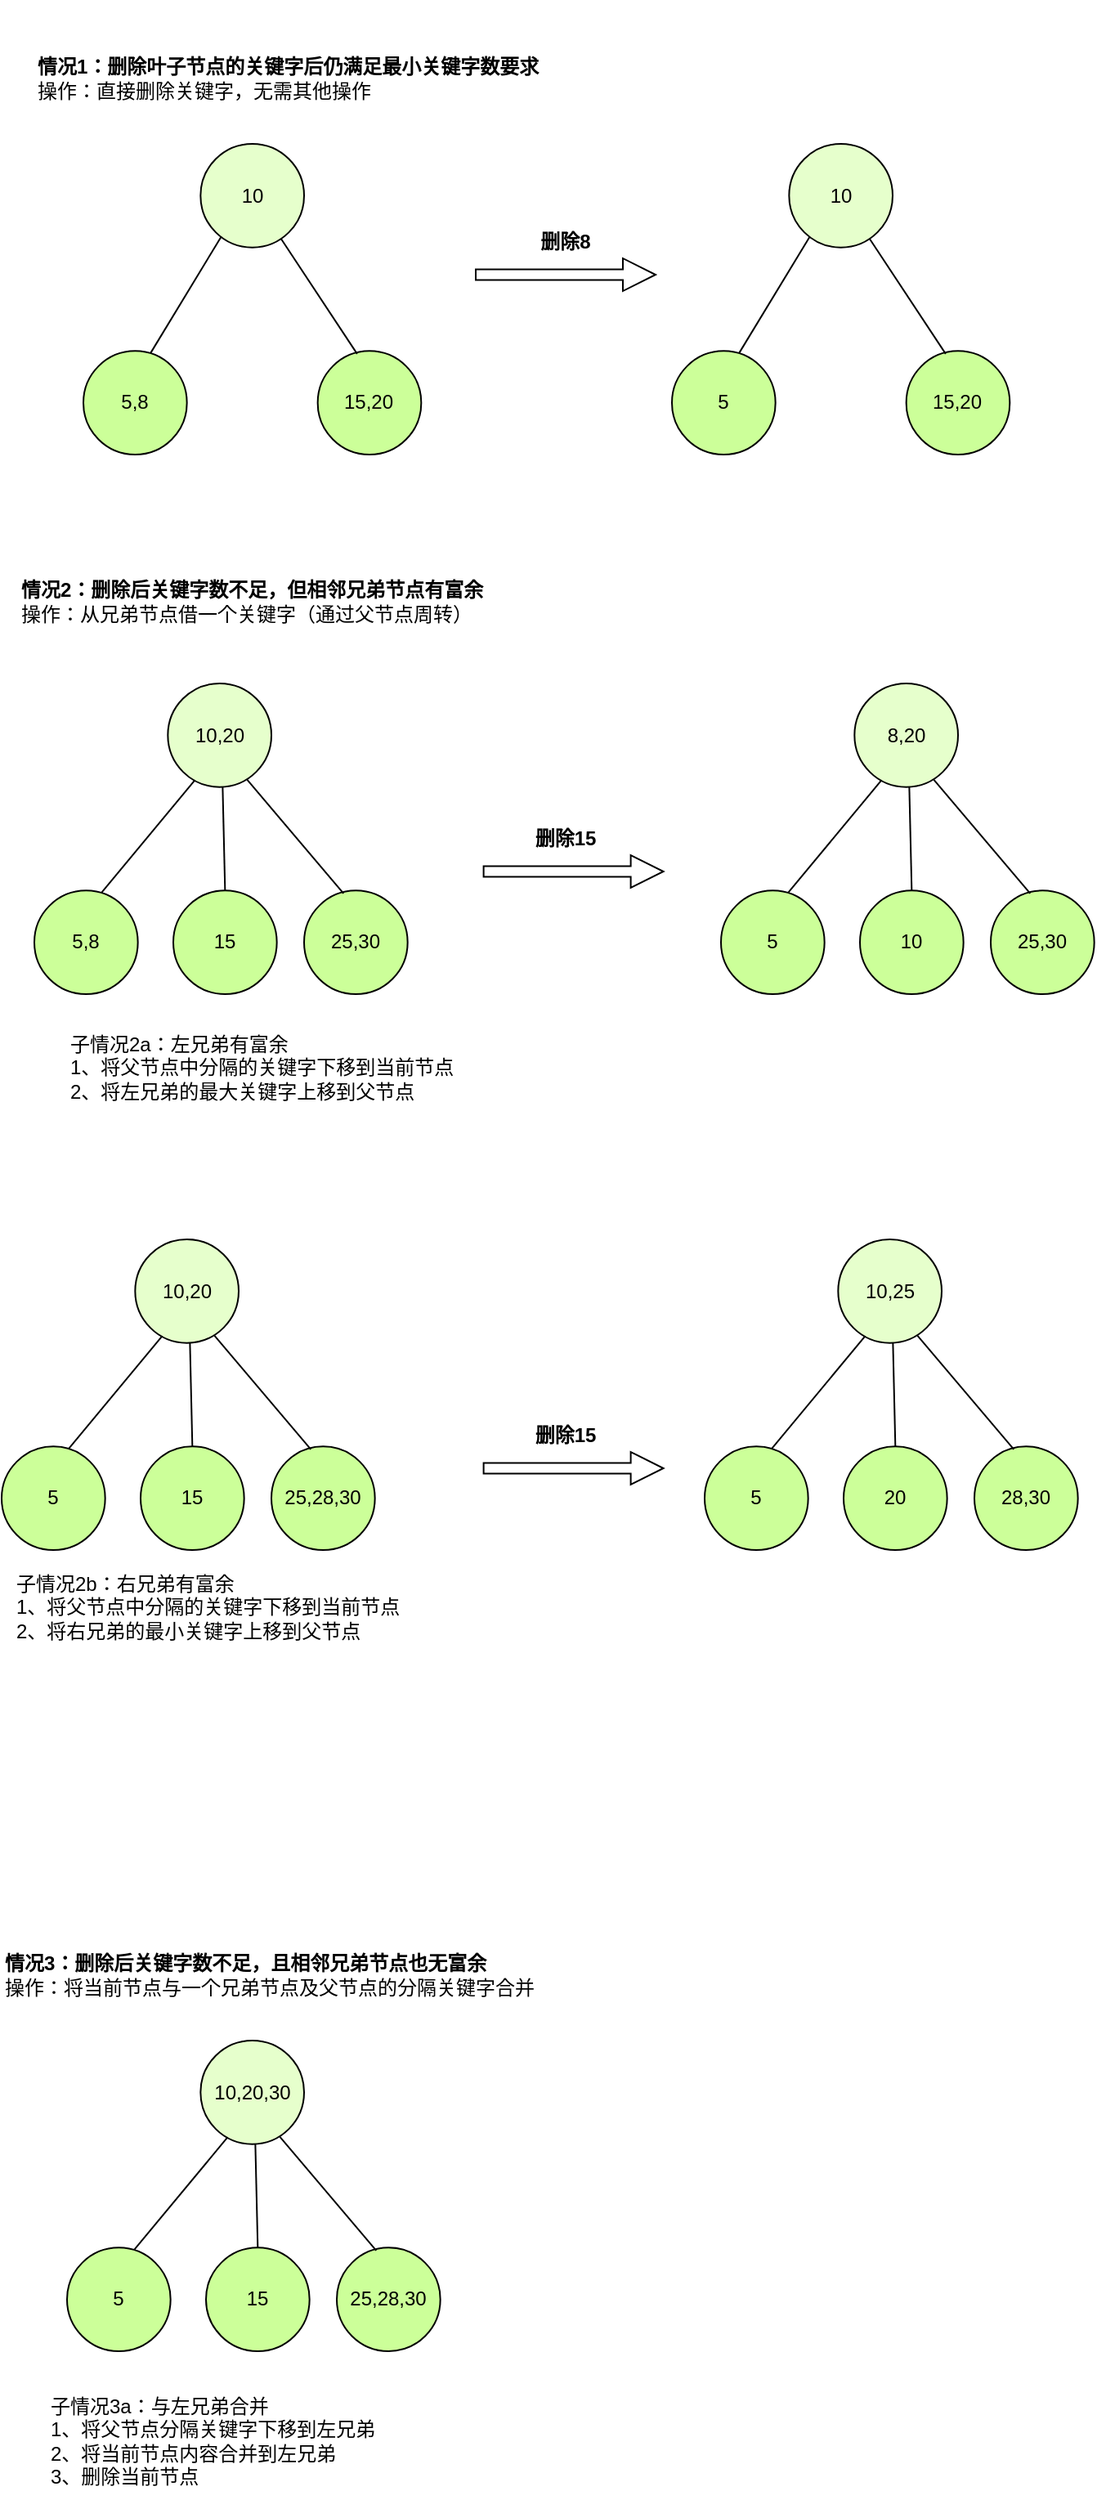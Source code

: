 <mxfile version="28.0.6">
  <diagram name="第 1 页" id="fIbPTTzMzk3BGhx-KFtS">
    <mxGraphModel dx="854" dy="373" grid="1" gridSize="10" guides="1" tooltips="1" connect="1" arrows="1" fold="1" page="1" pageScale="1" pageWidth="827" pageHeight="1169" math="0" shadow="0">
      <root>
        <mxCell id="0" />
        <mxCell id="1" parent="0" />
        <mxCell id="8vCnK32GKlkzvUL6mrDK-2" style="edgeStyle=orthogonalEdgeStyle;rounded=0;orthogonalLoop=1;jettySize=auto;html=1;exitX=0.5;exitY=1;exitDx=0;exitDy=0;" edge="1" parent="1">
          <mxGeometry relative="1" as="geometry">
            <mxPoint x="255.75" y="60" as="sourcePoint" />
            <mxPoint x="255.75" y="60" as="targetPoint" />
          </mxGeometry>
        </mxCell>
        <mxCell id="8vCnK32GKlkzvUL6mrDK-7" value="" style="group" vertex="1" connectable="0" parent="1">
          <mxGeometry x="130" y="140" width="206.663" height="190" as="geometry" />
        </mxCell>
        <mxCell id="8vCnK32GKlkzvUL6mrDK-8" value="" style="group" vertex="1" connectable="0" parent="8vCnK32GKlkzvUL6mrDK-7">
          <mxGeometry x="71.67" width="70" height="63.333" as="geometry" />
        </mxCell>
        <mxCell id="8vCnK32GKlkzvUL6mrDK-9" value="" style="group" vertex="1" connectable="0" parent="8vCnK32GKlkzvUL6mrDK-8">
          <mxGeometry width="63.333" height="63.333" as="geometry" />
        </mxCell>
        <mxCell id="8vCnK32GKlkzvUL6mrDK-10" value="10" style="ellipse;whiteSpace=wrap;html=1;aspect=fixed;fillColor=#E6FFCC;" vertex="1" parent="8vCnK32GKlkzvUL6mrDK-9">
          <mxGeometry width="63.333" height="63.333" as="geometry" />
        </mxCell>
        <mxCell id="8vCnK32GKlkzvUL6mrDK-11" value="" style="group" vertex="1" connectable="0" parent="8vCnK32GKlkzvUL6mrDK-7">
          <mxGeometry y="126.667" width="63.333" height="63.333" as="geometry" />
        </mxCell>
        <mxCell id="8vCnK32GKlkzvUL6mrDK-12" value="5,8" style="ellipse;whiteSpace=wrap;html=1;aspect=fixed;fillColor=#CCFF99;" vertex="1" parent="8vCnK32GKlkzvUL6mrDK-11">
          <mxGeometry width="63.333" height="63.333" as="geometry" />
        </mxCell>
        <mxCell id="8vCnK32GKlkzvUL6mrDK-13" value="" style="group" vertex="1" connectable="0" parent="8vCnK32GKlkzvUL6mrDK-7">
          <mxGeometry x="143.33" y="126.667" width="63.333" height="63.333" as="geometry" />
        </mxCell>
        <mxCell id="8vCnK32GKlkzvUL6mrDK-14" value="15,20" style="ellipse;whiteSpace=wrap;html=1;aspect=fixed;fillColor=#CCFF99;" vertex="1" parent="8vCnK32GKlkzvUL6mrDK-13">
          <mxGeometry width="63.333" height="63.333" as="geometry" />
        </mxCell>
        <mxCell id="8vCnK32GKlkzvUL6mrDK-15" value="" style="endArrow=none;html=1;rounded=0;entryX=0.201;entryY=0.894;entryDx=0;entryDy=0;entryPerimeter=0;exitX=0.649;exitY=0.02;exitDx=0;exitDy=0;exitPerimeter=0;" edge="1" parent="8vCnK32GKlkzvUL6mrDK-7" source="8vCnK32GKlkzvUL6mrDK-12" target="8vCnK32GKlkzvUL6mrDK-10">
          <mxGeometry width="50" height="50" relative="1" as="geometry">
            <mxPoint x="48.33" y="126.67" as="sourcePoint" />
            <mxPoint x="88.33" y="60" as="targetPoint" />
          </mxGeometry>
        </mxCell>
        <mxCell id="8vCnK32GKlkzvUL6mrDK-16" value="" style="endArrow=none;html=1;rounded=0;entryX=0.776;entryY=0.914;entryDx=0;entryDy=0;entryPerimeter=0;exitX=0.381;exitY=0.028;exitDx=0;exitDy=0;exitPerimeter=0;" edge="1" parent="8vCnK32GKlkzvUL6mrDK-7" source="8vCnK32GKlkzvUL6mrDK-14" target="8vCnK32GKlkzvUL6mrDK-10">
          <mxGeometry width="50" height="50" relative="1" as="geometry">
            <mxPoint x="168.66" y="127" as="sourcePoint" />
            <mxPoint x="126.66" y="60" as="targetPoint" />
          </mxGeometry>
        </mxCell>
        <mxCell id="8vCnK32GKlkzvUL6mrDK-31" value="&lt;div&gt;&lt;b&gt;情况1：删除叶子节点的关键字后仍满足最小关键字数要求&lt;/b&gt;&lt;/div&gt;&lt;div&gt;操作：直接删除关键字，无需其他操作&lt;/div&gt;" style="text;strokeColor=none;align=left;fillColor=none;html=1;verticalAlign=middle;whiteSpace=wrap;rounded=0;" vertex="1" parent="1">
          <mxGeometry x="100" y="80" width="320" height="40" as="geometry" />
        </mxCell>
        <mxCell id="8vCnK32GKlkzvUL6mrDK-32" value="" style="group" vertex="1" connectable="0" parent="1">
          <mxGeometry x="490" y="140" width="206.663" height="190" as="geometry" />
        </mxCell>
        <mxCell id="8vCnK32GKlkzvUL6mrDK-33" value="" style="group" vertex="1" connectable="0" parent="8vCnK32GKlkzvUL6mrDK-32">
          <mxGeometry x="71.67" width="70" height="63.333" as="geometry" />
        </mxCell>
        <mxCell id="8vCnK32GKlkzvUL6mrDK-34" value="" style="group" vertex="1" connectable="0" parent="8vCnK32GKlkzvUL6mrDK-33">
          <mxGeometry width="63.333" height="63.333" as="geometry" />
        </mxCell>
        <mxCell id="8vCnK32GKlkzvUL6mrDK-35" value="10" style="ellipse;whiteSpace=wrap;html=1;aspect=fixed;fillColor=#E6FFCC;" vertex="1" parent="8vCnK32GKlkzvUL6mrDK-34">
          <mxGeometry width="63.333" height="63.333" as="geometry" />
        </mxCell>
        <mxCell id="8vCnK32GKlkzvUL6mrDK-36" value="" style="group" vertex="1" connectable="0" parent="8vCnK32GKlkzvUL6mrDK-32">
          <mxGeometry y="126.667" width="63.333" height="63.333" as="geometry" />
        </mxCell>
        <mxCell id="8vCnK32GKlkzvUL6mrDK-37" value="5" style="ellipse;whiteSpace=wrap;html=1;aspect=fixed;fillColor=#CCFF99;" vertex="1" parent="8vCnK32GKlkzvUL6mrDK-36">
          <mxGeometry width="63.333" height="63.333" as="geometry" />
        </mxCell>
        <mxCell id="8vCnK32GKlkzvUL6mrDK-38" value="" style="group" vertex="1" connectable="0" parent="8vCnK32GKlkzvUL6mrDK-32">
          <mxGeometry x="143.33" y="126.667" width="63.333" height="63.333" as="geometry" />
        </mxCell>
        <mxCell id="8vCnK32GKlkzvUL6mrDK-39" value="15,20" style="ellipse;whiteSpace=wrap;html=1;aspect=fixed;fillColor=#CCFF99;" vertex="1" parent="8vCnK32GKlkzvUL6mrDK-38">
          <mxGeometry width="63.333" height="63.333" as="geometry" />
        </mxCell>
        <mxCell id="8vCnK32GKlkzvUL6mrDK-40" value="" style="endArrow=none;html=1;rounded=0;entryX=0.201;entryY=0.894;entryDx=0;entryDy=0;entryPerimeter=0;exitX=0.649;exitY=0.02;exitDx=0;exitDy=0;exitPerimeter=0;" edge="1" parent="8vCnK32GKlkzvUL6mrDK-32" source="8vCnK32GKlkzvUL6mrDK-37" target="8vCnK32GKlkzvUL6mrDK-35">
          <mxGeometry width="50" height="50" relative="1" as="geometry">
            <mxPoint x="48.33" y="126.67" as="sourcePoint" />
            <mxPoint x="88.33" y="60" as="targetPoint" />
          </mxGeometry>
        </mxCell>
        <mxCell id="8vCnK32GKlkzvUL6mrDK-41" value="" style="endArrow=none;html=1;rounded=0;entryX=0.776;entryY=0.914;entryDx=0;entryDy=0;entryPerimeter=0;exitX=0.381;exitY=0.028;exitDx=0;exitDy=0;exitPerimeter=0;" edge="1" parent="8vCnK32GKlkzvUL6mrDK-32" source="8vCnK32GKlkzvUL6mrDK-39" target="8vCnK32GKlkzvUL6mrDK-35">
          <mxGeometry width="50" height="50" relative="1" as="geometry">
            <mxPoint x="168.66" y="127" as="sourcePoint" />
            <mxPoint x="126.66" y="60" as="targetPoint" />
          </mxGeometry>
        </mxCell>
        <mxCell id="8vCnK32GKlkzvUL6mrDK-44" value="" style="html=1;shadow=0;dashed=0;align=center;verticalAlign=middle;shape=mxgraph.arrows2.arrow;dy=0.67;dx=20;notch=0;" vertex="1" parent="1">
          <mxGeometry x="370" y="210" width="110" height="20" as="geometry" />
        </mxCell>
        <mxCell id="8vCnK32GKlkzvUL6mrDK-45" value="&lt;b&gt;删除8&lt;/b&gt;" style="text;strokeColor=none;align=center;fillColor=none;html=1;verticalAlign=middle;whiteSpace=wrap;rounded=0;" vertex="1" parent="1">
          <mxGeometry x="405" y="190" width="40" height="20" as="geometry" />
        </mxCell>
        <mxCell id="8vCnK32GKlkzvUL6mrDK-46" value="&lt;div&gt;&lt;b&gt;情况2：删除后关键字数不足，但相邻兄弟节点有富余&lt;/b&gt;&lt;/div&gt;&lt;div&gt;操作：从兄弟节点借一个关键字（通过父节点周转）&lt;/div&gt;" style="text;strokeColor=none;align=left;fillColor=none;html=1;verticalAlign=middle;whiteSpace=wrap;rounded=0;" vertex="1" parent="1">
          <mxGeometry x="90" y="400" width="290" height="40" as="geometry" />
        </mxCell>
        <mxCell id="8vCnK32GKlkzvUL6mrDK-47" value="&lt;div&gt;子情况2a：左兄弟有富余&lt;/div&gt;&lt;div&gt;1、将父节点中分隔的关键字下移到当前节点&lt;/div&gt;&lt;div&gt;2、将左兄弟的最大关键字上移到父节点&lt;/div&gt;" style="text;strokeColor=none;align=left;fillColor=none;html=1;verticalAlign=middle;whiteSpace=wrap;rounded=0;" vertex="1" parent="1">
          <mxGeometry x="120" y="680" width="250" height="50" as="geometry" />
        </mxCell>
        <mxCell id="8vCnK32GKlkzvUL6mrDK-61" value="" style="group" vertex="1" connectable="0" parent="1">
          <mxGeometry x="100" y="470" width="228.333" height="190.003" as="geometry" />
        </mxCell>
        <mxCell id="8vCnK32GKlkzvUL6mrDK-49" value="" style="group" vertex="1" connectable="0" parent="8vCnK32GKlkzvUL6mrDK-61">
          <mxGeometry x="81.67" width="70" height="63.333" as="geometry" />
        </mxCell>
        <mxCell id="8vCnK32GKlkzvUL6mrDK-50" value="" style="group" vertex="1" connectable="0" parent="8vCnK32GKlkzvUL6mrDK-49">
          <mxGeometry width="63.333" height="63.333" as="geometry" />
        </mxCell>
        <mxCell id="8vCnK32GKlkzvUL6mrDK-51" value="10,20" style="ellipse;whiteSpace=wrap;html=1;aspect=fixed;fillColor=#E6FFCC;" vertex="1" parent="8vCnK32GKlkzvUL6mrDK-50">
          <mxGeometry width="63.333" height="63.333" as="geometry" />
        </mxCell>
        <mxCell id="8vCnK32GKlkzvUL6mrDK-52" value="" style="group" vertex="1" connectable="0" parent="8vCnK32GKlkzvUL6mrDK-61">
          <mxGeometry y="126.667" width="63.333" height="63.333" as="geometry" />
        </mxCell>
        <mxCell id="8vCnK32GKlkzvUL6mrDK-53" value="5,8" style="ellipse;whiteSpace=wrap;html=1;aspect=fixed;fillColor=#CCFF99;" vertex="1" parent="8vCnK32GKlkzvUL6mrDK-52">
          <mxGeometry width="63.333" height="63.333" as="geometry" />
        </mxCell>
        <mxCell id="8vCnK32GKlkzvUL6mrDK-54" value="" style="group" vertex="1" connectable="0" parent="8vCnK32GKlkzvUL6mrDK-61">
          <mxGeometry x="165.0" y="126.667" width="63.333" height="63.333" as="geometry" />
        </mxCell>
        <mxCell id="8vCnK32GKlkzvUL6mrDK-55" value="25,30" style="ellipse;whiteSpace=wrap;html=1;aspect=fixed;fillColor=#CCFF99;" vertex="1" parent="8vCnK32GKlkzvUL6mrDK-54">
          <mxGeometry width="63.333" height="63.333" as="geometry" />
        </mxCell>
        <mxCell id="8vCnK32GKlkzvUL6mrDK-56" value="" style="endArrow=none;html=1;rounded=0;entryX=0.262;entryY=0.933;entryDx=0;entryDy=0;entryPerimeter=0;exitX=0.649;exitY=0.02;exitDx=0;exitDy=0;exitPerimeter=0;" edge="1" parent="8vCnK32GKlkzvUL6mrDK-61" source="8vCnK32GKlkzvUL6mrDK-53" target="8vCnK32GKlkzvUL6mrDK-51">
          <mxGeometry width="50" height="50" relative="1" as="geometry">
            <mxPoint x="58.33" y="126.67" as="sourcePoint" />
            <mxPoint x="98.33" y="60" as="targetPoint" />
          </mxGeometry>
        </mxCell>
        <mxCell id="8vCnK32GKlkzvUL6mrDK-57" value="" style="endArrow=none;html=1;rounded=0;entryX=0.767;entryY=0.931;entryDx=0;entryDy=0;entryPerimeter=0;exitX=0.381;exitY=0.028;exitDx=0;exitDy=0;exitPerimeter=0;" edge="1" parent="8vCnK32GKlkzvUL6mrDK-61" source="8vCnK32GKlkzvUL6mrDK-55" target="8vCnK32GKlkzvUL6mrDK-51">
          <mxGeometry width="50" height="50" relative="1" as="geometry">
            <mxPoint x="178.66" y="127" as="sourcePoint" />
            <mxPoint x="136.66" y="60" as="targetPoint" />
          </mxGeometry>
        </mxCell>
        <mxCell id="8vCnK32GKlkzvUL6mrDK-58" value="" style="group" vertex="1" connectable="0" parent="8vCnK32GKlkzvUL6mrDK-61">
          <mxGeometry x="85" y="126.67" width="63.333" height="63.333" as="geometry" />
        </mxCell>
        <mxCell id="8vCnK32GKlkzvUL6mrDK-59" value="15" style="ellipse;whiteSpace=wrap;html=1;aspect=fixed;fillColor=#CCFF99;" vertex="1" parent="8vCnK32GKlkzvUL6mrDK-58">
          <mxGeometry width="63.333" height="63.333" as="geometry" />
        </mxCell>
        <mxCell id="8vCnK32GKlkzvUL6mrDK-60" value="" style="endArrow=none;html=1;rounded=0;entryX=0.529;entryY=0.995;entryDx=0;entryDy=0;exitX=0.5;exitY=0;exitDx=0;exitDy=0;entryPerimeter=0;" edge="1" parent="8vCnK32GKlkzvUL6mrDK-61" source="8vCnK32GKlkzvUL6mrDK-59" target="8vCnK32GKlkzvUL6mrDK-51">
          <mxGeometry width="50" height="50" relative="1" as="geometry">
            <mxPoint x="90" y="151" as="sourcePoint" />
            <mxPoint x="143" y="80" as="targetPoint" />
          </mxGeometry>
        </mxCell>
        <mxCell id="8vCnK32GKlkzvUL6mrDK-62" value="" style="group" vertex="1" connectable="0" parent="1">
          <mxGeometry x="520" y="470" width="228.333" height="190.003" as="geometry" />
        </mxCell>
        <mxCell id="8vCnK32GKlkzvUL6mrDK-63" value="" style="group" vertex="1" connectable="0" parent="8vCnK32GKlkzvUL6mrDK-62">
          <mxGeometry x="81.67" width="70" height="63.333" as="geometry" />
        </mxCell>
        <mxCell id="8vCnK32GKlkzvUL6mrDK-64" value="" style="group" vertex="1" connectable="0" parent="8vCnK32GKlkzvUL6mrDK-63">
          <mxGeometry width="63.333" height="63.333" as="geometry" />
        </mxCell>
        <mxCell id="8vCnK32GKlkzvUL6mrDK-65" value="8,20" style="ellipse;whiteSpace=wrap;html=1;aspect=fixed;fillColor=#E6FFCC;" vertex="1" parent="8vCnK32GKlkzvUL6mrDK-64">
          <mxGeometry width="63.333" height="63.333" as="geometry" />
        </mxCell>
        <mxCell id="8vCnK32GKlkzvUL6mrDK-66" value="" style="group" vertex="1" connectable="0" parent="8vCnK32GKlkzvUL6mrDK-62">
          <mxGeometry y="126.667" width="63.333" height="63.333" as="geometry" />
        </mxCell>
        <mxCell id="8vCnK32GKlkzvUL6mrDK-67" value="5" style="ellipse;whiteSpace=wrap;html=1;aspect=fixed;fillColor=#CCFF99;" vertex="1" parent="8vCnK32GKlkzvUL6mrDK-66">
          <mxGeometry width="63.333" height="63.333" as="geometry" />
        </mxCell>
        <mxCell id="8vCnK32GKlkzvUL6mrDK-68" value="" style="group" vertex="1" connectable="0" parent="8vCnK32GKlkzvUL6mrDK-62">
          <mxGeometry x="165.0" y="126.667" width="63.333" height="63.333" as="geometry" />
        </mxCell>
        <mxCell id="8vCnK32GKlkzvUL6mrDK-69" value="25,30" style="ellipse;whiteSpace=wrap;html=1;aspect=fixed;fillColor=#CCFF99;" vertex="1" parent="8vCnK32GKlkzvUL6mrDK-68">
          <mxGeometry width="63.333" height="63.333" as="geometry" />
        </mxCell>
        <mxCell id="8vCnK32GKlkzvUL6mrDK-70" value="" style="endArrow=none;html=1;rounded=0;entryX=0.262;entryY=0.933;entryDx=0;entryDy=0;entryPerimeter=0;exitX=0.649;exitY=0.02;exitDx=0;exitDy=0;exitPerimeter=0;" edge="1" parent="8vCnK32GKlkzvUL6mrDK-62" source="8vCnK32GKlkzvUL6mrDK-67" target="8vCnK32GKlkzvUL6mrDK-65">
          <mxGeometry width="50" height="50" relative="1" as="geometry">
            <mxPoint x="58.33" y="126.67" as="sourcePoint" />
            <mxPoint x="98.33" y="60" as="targetPoint" />
          </mxGeometry>
        </mxCell>
        <mxCell id="8vCnK32GKlkzvUL6mrDK-71" value="" style="endArrow=none;html=1;rounded=0;entryX=0.767;entryY=0.931;entryDx=0;entryDy=0;entryPerimeter=0;exitX=0.381;exitY=0.028;exitDx=0;exitDy=0;exitPerimeter=0;" edge="1" parent="8vCnK32GKlkzvUL6mrDK-62" source="8vCnK32GKlkzvUL6mrDK-69" target="8vCnK32GKlkzvUL6mrDK-65">
          <mxGeometry width="50" height="50" relative="1" as="geometry">
            <mxPoint x="178.66" y="127" as="sourcePoint" />
            <mxPoint x="136.66" y="60" as="targetPoint" />
          </mxGeometry>
        </mxCell>
        <mxCell id="8vCnK32GKlkzvUL6mrDK-72" value="" style="group" vertex="1" connectable="0" parent="8vCnK32GKlkzvUL6mrDK-62">
          <mxGeometry x="85" y="126.67" width="63.333" height="63.333" as="geometry" />
        </mxCell>
        <mxCell id="8vCnK32GKlkzvUL6mrDK-73" value="10" style="ellipse;whiteSpace=wrap;html=1;aspect=fixed;fillColor=#CCFF99;" vertex="1" parent="8vCnK32GKlkzvUL6mrDK-72">
          <mxGeometry width="63.333" height="63.333" as="geometry" />
        </mxCell>
        <mxCell id="8vCnK32GKlkzvUL6mrDK-74" value="" style="endArrow=none;html=1;rounded=0;entryX=0.529;entryY=0.995;entryDx=0;entryDy=0;exitX=0.5;exitY=0;exitDx=0;exitDy=0;entryPerimeter=0;" edge="1" parent="8vCnK32GKlkzvUL6mrDK-62" source="8vCnK32GKlkzvUL6mrDK-73" target="8vCnK32GKlkzvUL6mrDK-65">
          <mxGeometry width="50" height="50" relative="1" as="geometry">
            <mxPoint x="90" y="151" as="sourcePoint" />
            <mxPoint x="143" y="80" as="targetPoint" />
          </mxGeometry>
        </mxCell>
        <mxCell id="8vCnK32GKlkzvUL6mrDK-75" value="" style="html=1;shadow=0;dashed=0;align=center;verticalAlign=middle;shape=mxgraph.arrows2.arrow;dy=0.67;dx=20;notch=0;" vertex="1" parent="1">
          <mxGeometry x="374.81" y="575" width="110" height="20" as="geometry" />
        </mxCell>
        <mxCell id="8vCnK32GKlkzvUL6mrDK-76" value="&lt;b&gt;删除15&lt;/b&gt;" style="text;strokeColor=none;align=center;fillColor=none;html=1;verticalAlign=middle;whiteSpace=wrap;rounded=0;" vertex="1" parent="1">
          <mxGeometry x="400" y="555" width="50" height="20" as="geometry" />
        </mxCell>
        <mxCell id="8vCnK32GKlkzvUL6mrDK-77" value="" style="group" vertex="1" connectable="0" parent="1">
          <mxGeometry x="80" y="810" width="228.333" height="190.003" as="geometry" />
        </mxCell>
        <mxCell id="8vCnK32GKlkzvUL6mrDK-78" value="" style="group" vertex="1" connectable="0" parent="8vCnK32GKlkzvUL6mrDK-77">
          <mxGeometry x="81.67" width="70" height="63.333" as="geometry" />
        </mxCell>
        <mxCell id="8vCnK32GKlkzvUL6mrDK-79" value="" style="group" vertex="1" connectable="0" parent="8vCnK32GKlkzvUL6mrDK-78">
          <mxGeometry width="63.333" height="63.333" as="geometry" />
        </mxCell>
        <mxCell id="8vCnK32GKlkzvUL6mrDK-80" value="10,20" style="ellipse;whiteSpace=wrap;html=1;aspect=fixed;fillColor=#E6FFCC;" vertex="1" parent="8vCnK32GKlkzvUL6mrDK-79">
          <mxGeometry width="63.333" height="63.333" as="geometry" />
        </mxCell>
        <mxCell id="8vCnK32GKlkzvUL6mrDK-81" value="" style="group" vertex="1" connectable="0" parent="8vCnK32GKlkzvUL6mrDK-77">
          <mxGeometry y="126.667" width="63.333" height="63.333" as="geometry" />
        </mxCell>
        <mxCell id="8vCnK32GKlkzvUL6mrDK-82" value="5" style="ellipse;whiteSpace=wrap;html=1;aspect=fixed;fillColor=#CCFF99;" vertex="1" parent="8vCnK32GKlkzvUL6mrDK-81">
          <mxGeometry width="63.333" height="63.333" as="geometry" />
        </mxCell>
        <mxCell id="8vCnK32GKlkzvUL6mrDK-83" value="" style="group" vertex="1" connectable="0" parent="8vCnK32GKlkzvUL6mrDK-77">
          <mxGeometry x="165.0" y="126.667" width="63.333" height="63.333" as="geometry" />
        </mxCell>
        <mxCell id="8vCnK32GKlkzvUL6mrDK-84" value="25,28,30" style="ellipse;whiteSpace=wrap;html=1;aspect=fixed;fillColor=#CCFF99;" vertex="1" parent="8vCnK32GKlkzvUL6mrDK-83">
          <mxGeometry width="63.333" height="63.333" as="geometry" />
        </mxCell>
        <mxCell id="8vCnK32GKlkzvUL6mrDK-85" value="" style="endArrow=none;html=1;rounded=0;entryX=0.262;entryY=0.933;entryDx=0;entryDy=0;entryPerimeter=0;exitX=0.649;exitY=0.02;exitDx=0;exitDy=0;exitPerimeter=0;" edge="1" parent="8vCnK32GKlkzvUL6mrDK-77" source="8vCnK32GKlkzvUL6mrDK-82" target="8vCnK32GKlkzvUL6mrDK-80">
          <mxGeometry width="50" height="50" relative="1" as="geometry">
            <mxPoint x="58.33" y="126.67" as="sourcePoint" />
            <mxPoint x="98.33" y="60" as="targetPoint" />
          </mxGeometry>
        </mxCell>
        <mxCell id="8vCnK32GKlkzvUL6mrDK-86" value="" style="endArrow=none;html=1;rounded=0;entryX=0.767;entryY=0.931;entryDx=0;entryDy=0;entryPerimeter=0;exitX=0.381;exitY=0.028;exitDx=0;exitDy=0;exitPerimeter=0;" edge="1" parent="8vCnK32GKlkzvUL6mrDK-77" source="8vCnK32GKlkzvUL6mrDK-84" target="8vCnK32GKlkzvUL6mrDK-80">
          <mxGeometry width="50" height="50" relative="1" as="geometry">
            <mxPoint x="178.66" y="127" as="sourcePoint" />
            <mxPoint x="136.66" y="60" as="targetPoint" />
          </mxGeometry>
        </mxCell>
        <mxCell id="8vCnK32GKlkzvUL6mrDK-87" value="" style="group" vertex="1" connectable="0" parent="8vCnK32GKlkzvUL6mrDK-77">
          <mxGeometry x="85" y="126.67" width="63.333" height="63.333" as="geometry" />
        </mxCell>
        <mxCell id="8vCnK32GKlkzvUL6mrDK-88" value="15" style="ellipse;whiteSpace=wrap;html=1;aspect=fixed;fillColor=#CCFF99;" vertex="1" parent="8vCnK32GKlkzvUL6mrDK-87">
          <mxGeometry width="63.333" height="63.333" as="geometry" />
        </mxCell>
        <mxCell id="8vCnK32GKlkzvUL6mrDK-89" value="" style="endArrow=none;html=1;rounded=0;entryX=0.529;entryY=0.995;entryDx=0;entryDy=0;exitX=0.5;exitY=0;exitDx=0;exitDy=0;entryPerimeter=0;" edge="1" parent="8vCnK32GKlkzvUL6mrDK-77" source="8vCnK32GKlkzvUL6mrDK-88" target="8vCnK32GKlkzvUL6mrDK-80">
          <mxGeometry width="50" height="50" relative="1" as="geometry">
            <mxPoint x="90" y="151" as="sourcePoint" />
            <mxPoint x="143" y="80" as="targetPoint" />
          </mxGeometry>
        </mxCell>
        <mxCell id="8vCnK32GKlkzvUL6mrDK-90" value="&lt;div&gt;子情况2b：右兄弟有富余&lt;/div&gt;&lt;div&gt;1、将父节点中分隔的关键字下移到当前节点&lt;/div&gt;&lt;div&gt;2、将右兄弟的最小关键字上移到父节点&lt;/div&gt;" style="text;strokeColor=none;align=left;fillColor=none;html=1;verticalAlign=middle;whiteSpace=wrap;rounded=0;" vertex="1" parent="1">
          <mxGeometry x="86.66" y="1010" width="250" height="50" as="geometry" />
        </mxCell>
        <mxCell id="8vCnK32GKlkzvUL6mrDK-91" value="" style="html=1;shadow=0;dashed=0;align=center;verticalAlign=middle;shape=mxgraph.arrows2.arrow;dy=0.67;dx=20;notch=0;" vertex="1" parent="1">
          <mxGeometry x="374.81" y="940" width="110" height="20" as="geometry" />
        </mxCell>
        <mxCell id="8vCnK32GKlkzvUL6mrDK-92" value="&lt;b&gt;删除15&lt;/b&gt;" style="text;strokeColor=none;align=center;fillColor=none;html=1;verticalAlign=middle;whiteSpace=wrap;rounded=0;" vertex="1" parent="1">
          <mxGeometry x="400" y="920" width="50" height="20" as="geometry" />
        </mxCell>
        <mxCell id="8vCnK32GKlkzvUL6mrDK-93" value="" style="group" vertex="1" connectable="0" parent="1">
          <mxGeometry x="510" y="810" width="228.333" height="190.003" as="geometry" />
        </mxCell>
        <mxCell id="8vCnK32GKlkzvUL6mrDK-94" value="" style="group" vertex="1" connectable="0" parent="8vCnK32GKlkzvUL6mrDK-93">
          <mxGeometry x="81.67" width="70" height="63.333" as="geometry" />
        </mxCell>
        <mxCell id="8vCnK32GKlkzvUL6mrDK-95" value="" style="group" vertex="1" connectable="0" parent="8vCnK32GKlkzvUL6mrDK-94">
          <mxGeometry width="63.333" height="63.333" as="geometry" />
        </mxCell>
        <mxCell id="8vCnK32GKlkzvUL6mrDK-96" value="10,25" style="ellipse;whiteSpace=wrap;html=1;aspect=fixed;fillColor=#E6FFCC;" vertex="1" parent="8vCnK32GKlkzvUL6mrDK-95">
          <mxGeometry width="63.333" height="63.333" as="geometry" />
        </mxCell>
        <mxCell id="8vCnK32GKlkzvUL6mrDK-97" value="" style="group" vertex="1" connectable="0" parent="8vCnK32GKlkzvUL6mrDK-93">
          <mxGeometry y="126.667" width="63.333" height="63.333" as="geometry" />
        </mxCell>
        <mxCell id="8vCnK32GKlkzvUL6mrDK-98" value="5" style="ellipse;whiteSpace=wrap;html=1;aspect=fixed;fillColor=#CCFF99;" vertex="1" parent="8vCnK32GKlkzvUL6mrDK-97">
          <mxGeometry width="63.333" height="63.333" as="geometry" />
        </mxCell>
        <mxCell id="8vCnK32GKlkzvUL6mrDK-99" value="" style="group" vertex="1" connectable="0" parent="8vCnK32GKlkzvUL6mrDK-93">
          <mxGeometry x="165.0" y="126.667" width="63.333" height="63.333" as="geometry" />
        </mxCell>
        <mxCell id="8vCnK32GKlkzvUL6mrDK-100" value="28,30" style="ellipse;whiteSpace=wrap;html=1;aspect=fixed;fillColor=#CCFF99;" vertex="1" parent="8vCnK32GKlkzvUL6mrDK-99">
          <mxGeometry width="63.333" height="63.333" as="geometry" />
        </mxCell>
        <mxCell id="8vCnK32GKlkzvUL6mrDK-101" value="" style="endArrow=none;html=1;rounded=0;entryX=0.262;entryY=0.933;entryDx=0;entryDy=0;entryPerimeter=0;exitX=0.649;exitY=0.02;exitDx=0;exitDy=0;exitPerimeter=0;" edge="1" parent="8vCnK32GKlkzvUL6mrDK-93" source="8vCnK32GKlkzvUL6mrDK-98" target="8vCnK32GKlkzvUL6mrDK-96">
          <mxGeometry width="50" height="50" relative="1" as="geometry">
            <mxPoint x="58.33" y="126.67" as="sourcePoint" />
            <mxPoint x="98.33" y="60" as="targetPoint" />
          </mxGeometry>
        </mxCell>
        <mxCell id="8vCnK32GKlkzvUL6mrDK-102" value="" style="endArrow=none;html=1;rounded=0;entryX=0.767;entryY=0.931;entryDx=0;entryDy=0;entryPerimeter=0;exitX=0.381;exitY=0.028;exitDx=0;exitDy=0;exitPerimeter=0;" edge="1" parent="8vCnK32GKlkzvUL6mrDK-93" source="8vCnK32GKlkzvUL6mrDK-100" target="8vCnK32GKlkzvUL6mrDK-96">
          <mxGeometry width="50" height="50" relative="1" as="geometry">
            <mxPoint x="178.66" y="127" as="sourcePoint" />
            <mxPoint x="136.66" y="60" as="targetPoint" />
          </mxGeometry>
        </mxCell>
        <mxCell id="8vCnK32GKlkzvUL6mrDK-103" value="" style="group" vertex="1" connectable="0" parent="8vCnK32GKlkzvUL6mrDK-93">
          <mxGeometry x="85" y="126.67" width="63.333" height="63.333" as="geometry" />
        </mxCell>
        <mxCell id="8vCnK32GKlkzvUL6mrDK-104" value="20" style="ellipse;whiteSpace=wrap;html=1;aspect=fixed;fillColor=#CCFF99;" vertex="1" parent="8vCnK32GKlkzvUL6mrDK-103">
          <mxGeometry width="63.333" height="63.333" as="geometry" />
        </mxCell>
        <mxCell id="8vCnK32GKlkzvUL6mrDK-105" value="" style="endArrow=none;html=1;rounded=0;entryX=0.529;entryY=0.995;entryDx=0;entryDy=0;exitX=0.5;exitY=0;exitDx=0;exitDy=0;entryPerimeter=0;" edge="1" parent="8vCnK32GKlkzvUL6mrDK-93" source="8vCnK32GKlkzvUL6mrDK-104" target="8vCnK32GKlkzvUL6mrDK-96">
          <mxGeometry width="50" height="50" relative="1" as="geometry">
            <mxPoint x="90" y="151" as="sourcePoint" />
            <mxPoint x="143" y="80" as="targetPoint" />
          </mxGeometry>
        </mxCell>
        <mxCell id="8vCnK32GKlkzvUL6mrDK-106" value="&lt;div&gt;&lt;b&gt;情况3：删除后关键字数不足，且相邻兄弟节点也无富余&lt;/b&gt;&lt;/div&gt;&lt;div&gt;操作：将当前节点与一个兄弟节点及父节点的分隔关键字合并&lt;/div&gt;" style="text;strokeColor=none;align=left;fillColor=none;html=1;verticalAlign=middle;whiteSpace=wrap;rounded=0;" vertex="1" parent="1">
          <mxGeometry x="80" y="1240" width="330" height="40" as="geometry" />
        </mxCell>
        <mxCell id="8vCnK32GKlkzvUL6mrDK-107" value="&lt;div&gt;子情况3a：与左兄弟合并&lt;/div&gt;&lt;div&gt;1、将父节点分隔关键字下移到左兄弟&lt;/div&gt;&lt;div&gt;2、将当前节点内容合并到左兄弟&lt;/div&gt;&lt;div&gt;3、删除当前节点&lt;/div&gt;" style="text;strokeColor=none;align=left;fillColor=none;html=1;verticalAlign=middle;whiteSpace=wrap;rounded=0;" vertex="1" parent="1">
          <mxGeometry x="108.33" y="1510" width="211.67" height="70" as="geometry" />
        </mxCell>
        <mxCell id="8vCnK32GKlkzvUL6mrDK-108" value="" style="group" vertex="1" connectable="0" parent="1">
          <mxGeometry x="120" y="1300" width="228.333" height="190.003" as="geometry" />
        </mxCell>
        <mxCell id="8vCnK32GKlkzvUL6mrDK-109" value="" style="group" vertex="1" connectable="0" parent="8vCnK32GKlkzvUL6mrDK-108">
          <mxGeometry x="81.67" width="70" height="63.333" as="geometry" />
        </mxCell>
        <mxCell id="8vCnK32GKlkzvUL6mrDK-110" value="" style="group" vertex="1" connectable="0" parent="8vCnK32GKlkzvUL6mrDK-109">
          <mxGeometry width="63.333" height="63.333" as="geometry" />
        </mxCell>
        <mxCell id="8vCnK32GKlkzvUL6mrDK-111" value="10,20,30" style="ellipse;whiteSpace=wrap;html=1;aspect=fixed;fillColor=#E6FFCC;" vertex="1" parent="8vCnK32GKlkzvUL6mrDK-110">
          <mxGeometry width="63.333" height="63.333" as="geometry" />
        </mxCell>
        <mxCell id="8vCnK32GKlkzvUL6mrDK-112" value="" style="group" vertex="1" connectable="0" parent="8vCnK32GKlkzvUL6mrDK-108">
          <mxGeometry y="126.667" width="63.333" height="63.333" as="geometry" />
        </mxCell>
        <mxCell id="8vCnK32GKlkzvUL6mrDK-113" value="5" style="ellipse;whiteSpace=wrap;html=1;aspect=fixed;fillColor=#CCFF99;" vertex="1" parent="8vCnK32GKlkzvUL6mrDK-112">
          <mxGeometry width="63.333" height="63.333" as="geometry" />
        </mxCell>
        <mxCell id="8vCnK32GKlkzvUL6mrDK-114" value="" style="group" vertex="1" connectable="0" parent="8vCnK32GKlkzvUL6mrDK-108">
          <mxGeometry x="165.0" y="126.667" width="63.333" height="63.333" as="geometry" />
        </mxCell>
        <mxCell id="8vCnK32GKlkzvUL6mrDK-115" value="25,28,30" style="ellipse;whiteSpace=wrap;html=1;aspect=fixed;fillColor=#CCFF99;" vertex="1" parent="8vCnK32GKlkzvUL6mrDK-114">
          <mxGeometry width="63.333" height="63.333" as="geometry" />
        </mxCell>
        <mxCell id="8vCnK32GKlkzvUL6mrDK-116" value="" style="endArrow=none;html=1;rounded=0;entryX=0.262;entryY=0.933;entryDx=0;entryDy=0;entryPerimeter=0;exitX=0.649;exitY=0.02;exitDx=0;exitDy=0;exitPerimeter=0;" edge="1" parent="8vCnK32GKlkzvUL6mrDK-108" source="8vCnK32GKlkzvUL6mrDK-113" target="8vCnK32GKlkzvUL6mrDK-111">
          <mxGeometry width="50" height="50" relative="1" as="geometry">
            <mxPoint x="58.33" y="126.67" as="sourcePoint" />
            <mxPoint x="98.33" y="60" as="targetPoint" />
          </mxGeometry>
        </mxCell>
        <mxCell id="8vCnK32GKlkzvUL6mrDK-117" value="" style="endArrow=none;html=1;rounded=0;entryX=0.767;entryY=0.931;entryDx=0;entryDy=0;entryPerimeter=0;exitX=0.381;exitY=0.028;exitDx=0;exitDy=0;exitPerimeter=0;" edge="1" parent="8vCnK32GKlkzvUL6mrDK-108" source="8vCnK32GKlkzvUL6mrDK-115" target="8vCnK32GKlkzvUL6mrDK-111">
          <mxGeometry width="50" height="50" relative="1" as="geometry">
            <mxPoint x="178.66" y="127" as="sourcePoint" />
            <mxPoint x="136.66" y="60" as="targetPoint" />
          </mxGeometry>
        </mxCell>
        <mxCell id="8vCnK32GKlkzvUL6mrDK-118" value="" style="group" vertex="1" connectable="0" parent="8vCnK32GKlkzvUL6mrDK-108">
          <mxGeometry x="85" y="126.67" width="63.333" height="63.333" as="geometry" />
        </mxCell>
        <mxCell id="8vCnK32GKlkzvUL6mrDK-119" value="15" style="ellipse;whiteSpace=wrap;html=1;aspect=fixed;fillColor=#CCFF99;" vertex="1" parent="8vCnK32GKlkzvUL6mrDK-118">
          <mxGeometry width="63.333" height="63.333" as="geometry" />
        </mxCell>
        <mxCell id="8vCnK32GKlkzvUL6mrDK-120" value="" style="endArrow=none;html=1;rounded=0;entryX=0.529;entryY=0.995;entryDx=0;entryDy=0;exitX=0.5;exitY=0;exitDx=0;exitDy=0;entryPerimeter=0;" edge="1" parent="8vCnK32GKlkzvUL6mrDK-108" source="8vCnK32GKlkzvUL6mrDK-119" target="8vCnK32GKlkzvUL6mrDK-111">
          <mxGeometry width="50" height="50" relative="1" as="geometry">
            <mxPoint x="90" y="151" as="sourcePoint" />
            <mxPoint x="143" y="80" as="targetPoint" />
          </mxGeometry>
        </mxCell>
      </root>
    </mxGraphModel>
  </diagram>
</mxfile>
